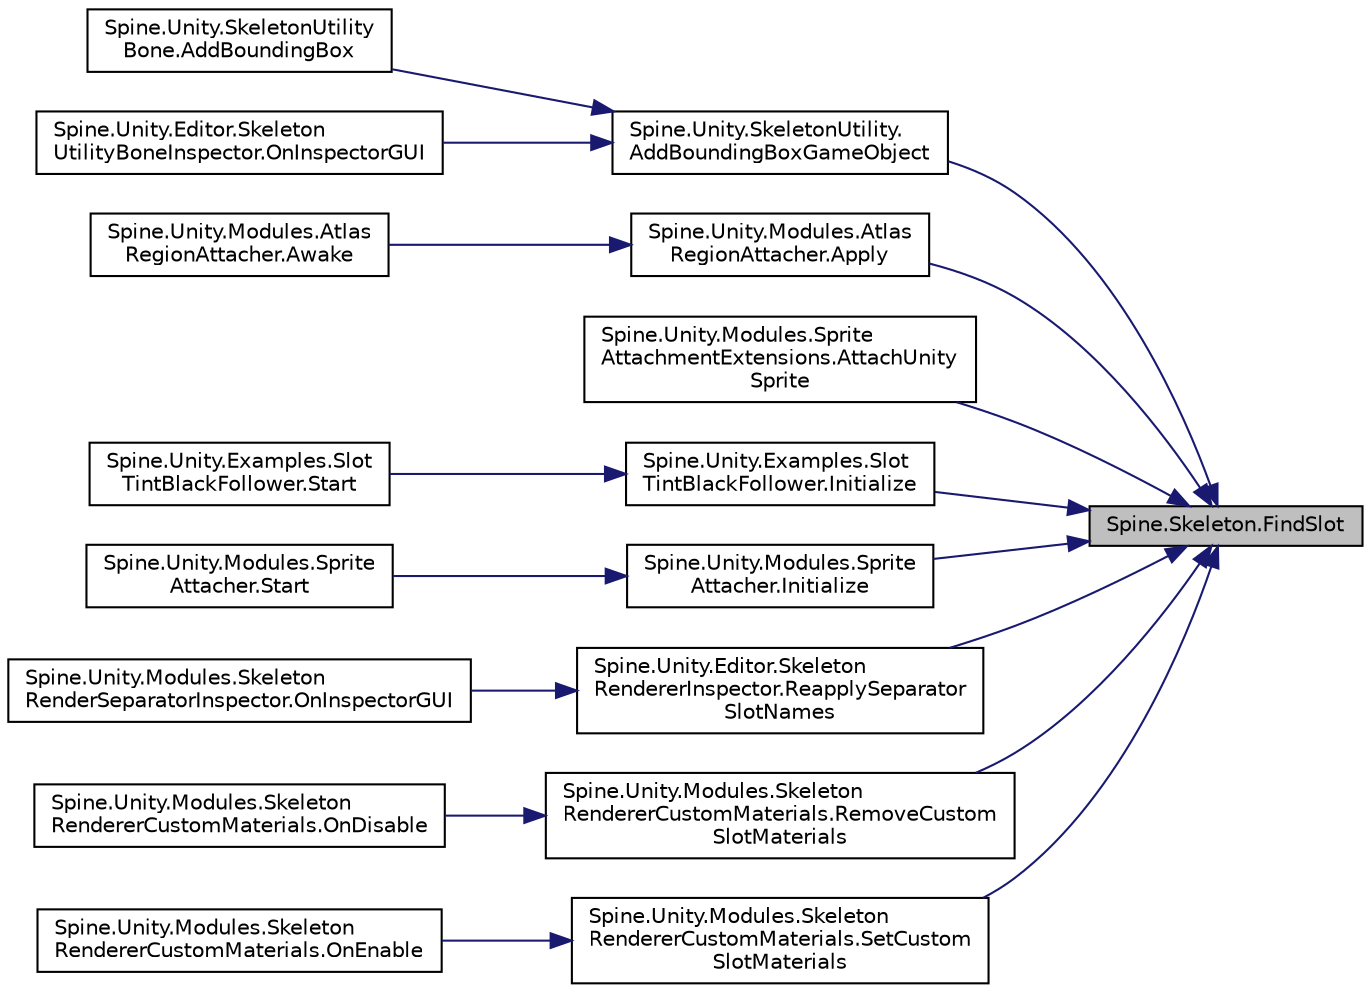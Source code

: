 digraph "Spine.Skeleton.FindSlot"
{
 // LATEX_PDF_SIZE
  edge [fontname="Helvetica",fontsize="10",labelfontname="Helvetica",labelfontsize="10"];
  node [fontname="Helvetica",fontsize="10",shape=record];
  rankdir="RL";
  Node1 [label="Spine.Skeleton.FindSlot",height=0.2,width=0.4,color="black", fillcolor="grey75", style="filled", fontcolor="black",tooltip="May be null."];
  Node1 -> Node2 [dir="back",color="midnightblue",fontsize="10",style="solid",fontname="Helvetica"];
  Node2 [label="Spine.Unity.SkeletonUtility.\lAddBoundingBoxGameObject",height=0.2,width=0.4,color="black", fillcolor="white", style="filled",URL="$class_spine_1_1_unity_1_1_skeleton_utility.html#abec5211fa4152d9c58d962cd15664929",tooltip=" "];
  Node2 -> Node3 [dir="back",color="midnightblue",fontsize="10",style="solid",fontname="Helvetica"];
  Node3 [label="Spine.Unity.SkeletonUtility\lBone.AddBoundingBox",height=0.2,width=0.4,color="black", fillcolor="white", style="filled",URL="$class_spine_1_1_unity_1_1_skeleton_utility_bone.html#a1feea00347340c6d6c6bf1e9f0ed5f4a",tooltip=" "];
  Node2 -> Node4 [dir="back",color="midnightblue",fontsize="10",style="solid",fontname="Helvetica"];
  Node4 [label="Spine.Unity.Editor.Skeleton\lUtilityBoneInspector.OnInspectorGUI",height=0.2,width=0.4,color="black", fillcolor="white", style="filled",URL="$class_spine_1_1_unity_1_1_editor_1_1_skeleton_utility_bone_inspector.html#a19b126b947d171f662d3a49b0ef67ecd",tooltip=" "];
  Node1 -> Node5 [dir="back",color="midnightblue",fontsize="10",style="solid",fontname="Helvetica"];
  Node5 [label="Spine.Unity.Modules.Atlas\lRegionAttacher.Apply",height=0.2,width=0.4,color="black", fillcolor="white", style="filled",URL="$class_spine_1_1_unity_1_1_modules_1_1_atlas_region_attacher.html#aec14628ab539992661961911c82cb2fe",tooltip=" "];
  Node5 -> Node6 [dir="back",color="midnightblue",fontsize="10",style="solid",fontname="Helvetica"];
  Node6 [label="Spine.Unity.Modules.Atlas\lRegionAttacher.Awake",height=0.2,width=0.4,color="black", fillcolor="white", style="filled",URL="$class_spine_1_1_unity_1_1_modules_1_1_atlas_region_attacher.html#aef3cd8a07331024424fc1644872b300f",tooltip=" "];
  Node1 -> Node7 [dir="back",color="midnightblue",fontsize="10",style="solid",fontname="Helvetica"];
  Node7 [label="Spine.Unity.Modules.Sprite\lAttachmentExtensions.AttachUnity\lSprite",height=0.2,width=0.4,color="black", fillcolor="white", style="filled",URL="$class_spine_1_1_unity_1_1_modules_1_1_sprite_attachment_extensions.html#a00a6a62a10c5cd398ac501738c9c4877",tooltip=" "];
  Node1 -> Node8 [dir="back",color="midnightblue",fontsize="10",style="solid",fontname="Helvetica"];
  Node8 [label="Spine.Unity.Examples.Slot\lTintBlackFollower.Initialize",height=0.2,width=0.4,color="black", fillcolor="white", style="filled",URL="$class_spine_1_1_unity_1_1_examples_1_1_slot_tint_black_follower.html#ac0cdba46deb80449ed227e44e47a2905",tooltip=" "];
  Node8 -> Node9 [dir="back",color="midnightblue",fontsize="10",style="solid",fontname="Helvetica"];
  Node9 [label="Spine.Unity.Examples.Slot\lTintBlackFollower.Start",height=0.2,width=0.4,color="black", fillcolor="white", style="filled",URL="$class_spine_1_1_unity_1_1_examples_1_1_slot_tint_black_follower.html#aa255d19266b82e83ed89e7ad84fffdd0",tooltip=" "];
  Node1 -> Node10 [dir="back",color="midnightblue",fontsize="10",style="solid",fontname="Helvetica"];
  Node10 [label="Spine.Unity.Modules.Sprite\lAttacher.Initialize",height=0.2,width=0.4,color="black", fillcolor="white", style="filled",URL="$class_spine_1_1_unity_1_1_modules_1_1_sprite_attacher.html#a675873208237ce5899bfb8424b6641fd",tooltip=" "];
  Node10 -> Node11 [dir="back",color="midnightblue",fontsize="10",style="solid",fontname="Helvetica"];
  Node11 [label="Spine.Unity.Modules.Sprite\lAttacher.Start",height=0.2,width=0.4,color="black", fillcolor="white", style="filled",URL="$class_spine_1_1_unity_1_1_modules_1_1_sprite_attacher.html#a711fb8c373416fa229712c10eebc6aa4",tooltip=" "];
  Node1 -> Node12 [dir="back",color="midnightblue",fontsize="10",style="solid",fontname="Helvetica"];
  Node12 [label="Spine.Unity.Editor.Skeleton\lRendererInspector.ReapplySeparator\lSlotNames",height=0.2,width=0.4,color="black", fillcolor="white", style="filled",URL="$class_spine_1_1_unity_1_1_editor_1_1_skeleton_renderer_inspector.html#ab7edd3e35e2ef9b41387f049fecb8b2a",tooltip=" "];
  Node12 -> Node13 [dir="back",color="midnightblue",fontsize="10",style="solid",fontname="Helvetica"];
  Node13 [label="Spine.Unity.Modules.Skeleton\lRenderSeparatorInspector.OnInspectorGUI",height=0.2,width=0.4,color="black", fillcolor="white", style="filled",URL="$class_spine_1_1_unity_1_1_modules_1_1_skeleton_render_separator_inspector.html#a46d50248aad31896ca94bf8763c70b33",tooltip=" "];
  Node1 -> Node14 [dir="back",color="midnightblue",fontsize="10",style="solid",fontname="Helvetica"];
  Node14 [label="Spine.Unity.Modules.Skeleton\lRendererCustomMaterials.RemoveCustom\lSlotMaterials",height=0.2,width=0.4,color="black", fillcolor="white", style="filled",URL="$class_spine_1_1_unity_1_1_modules_1_1_skeleton_renderer_custom_materials.html#a3796b40f5ac5ab95c6701cb647f19abe",tooltip=" "];
  Node14 -> Node15 [dir="back",color="midnightblue",fontsize="10",style="solid",fontname="Helvetica"];
  Node15 [label="Spine.Unity.Modules.Skeleton\lRendererCustomMaterials.OnDisable",height=0.2,width=0.4,color="black", fillcolor="white", style="filled",URL="$class_spine_1_1_unity_1_1_modules_1_1_skeleton_renderer_custom_materials.html#aa6081d88ad6d302b71c45c64974d8742",tooltip=" "];
  Node1 -> Node16 [dir="back",color="midnightblue",fontsize="10",style="solid",fontname="Helvetica"];
  Node16 [label="Spine.Unity.Modules.Skeleton\lRendererCustomMaterials.SetCustom\lSlotMaterials",height=0.2,width=0.4,color="black", fillcolor="white", style="filled",URL="$class_spine_1_1_unity_1_1_modules_1_1_skeleton_renderer_custom_materials.html#a8ae841cd631203c70465c1b8323d3c91",tooltip=" "];
  Node16 -> Node17 [dir="back",color="midnightblue",fontsize="10",style="solid",fontname="Helvetica"];
  Node17 [label="Spine.Unity.Modules.Skeleton\lRendererCustomMaterials.OnEnable",height=0.2,width=0.4,color="black", fillcolor="white", style="filled",URL="$class_spine_1_1_unity_1_1_modules_1_1_skeleton_renderer_custom_materials.html#af04f9c45c41b6f2a256ed9cb2730c6c6",tooltip=" "];
}

